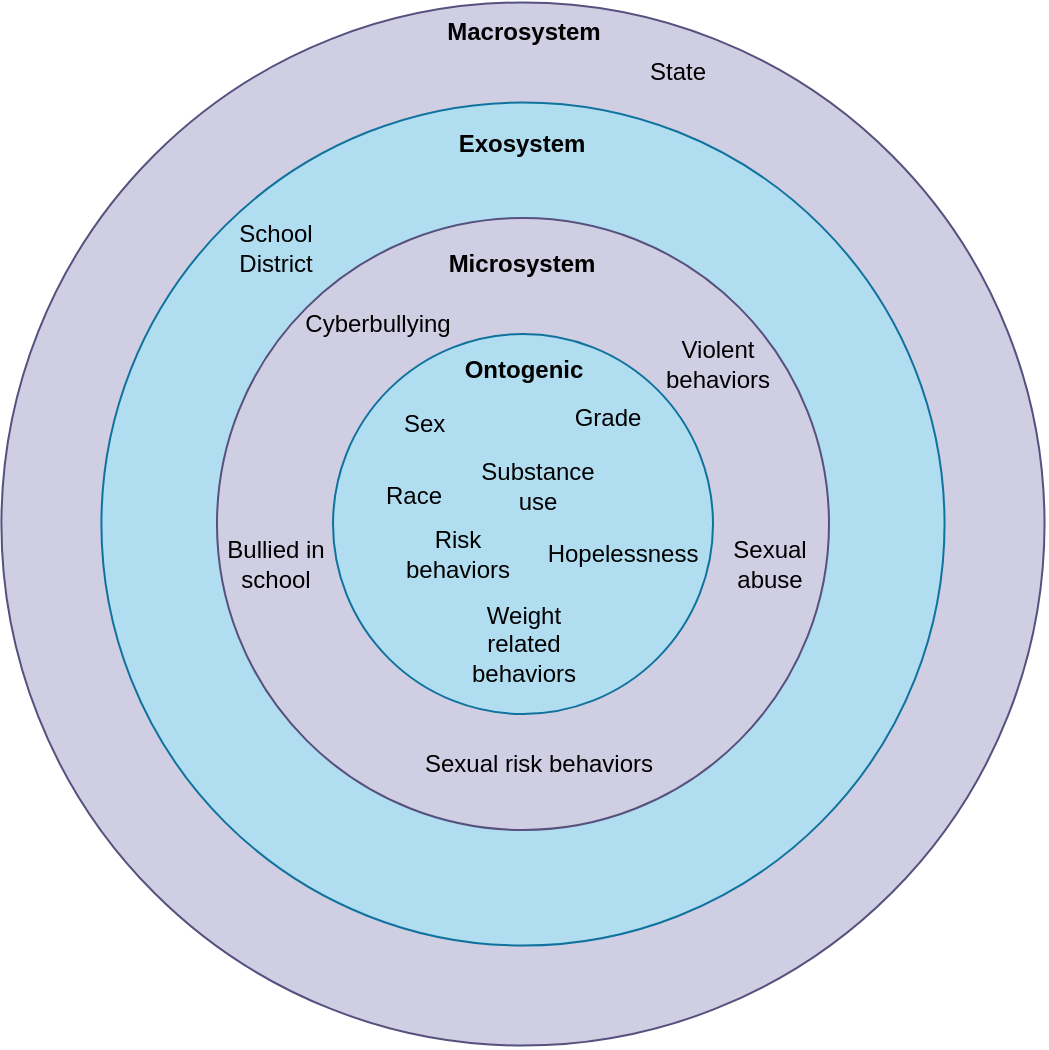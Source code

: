 <mxfile version="20.6.0" type="device"><diagram id="2ToxkUFyzBVlIwA7QDYL" name="Page-1"><mxGraphModel dx="669" dy="589" grid="1" gridSize="10" guides="1" tooltips="1" connect="1" arrows="1" fold="1" page="1" pageScale="1" pageWidth="850" pageHeight="1100" math="0" shadow="0"><root><mxCell id="0"/><mxCell id="1" parent="0"/><mxCell id="Zsg-rukCrZbiukoUONVb-5" value="" style="ellipse;whiteSpace=wrap;html=1;aspect=fixed;fillColor=#d0cee2;strokeColor=#56517e;" vertex="1" parent="1"><mxGeometry x="11.71" y="54.23" width="521.55" height="521.55" as="geometry"/></mxCell><mxCell id="Zsg-rukCrZbiukoUONVb-3" value="" style="ellipse;whiteSpace=wrap;html=1;aspect=fixed;fillColor=#b1ddf0;strokeColor=#10739e;" vertex="1" parent="1"><mxGeometry x="61.71" y="104.22" width="421.56" height="421.56" as="geometry"/></mxCell><mxCell id="Zsg-rukCrZbiukoUONVb-2" value="" style="ellipse;whiteSpace=wrap;html=1;aspect=fixed;fillColor=#d0cee2;strokeColor=#56517e;" vertex="1" parent="1"><mxGeometry x="119.49" y="161.99" width="306.01" height="306.01" as="geometry"/></mxCell><mxCell id="Zsg-rukCrZbiukoUONVb-1" value="" style="ellipse;whiteSpace=wrap;html=1;aspect=fixed;fillColor=#b1ddf0;strokeColor=#10739e;" vertex="1" parent="1"><mxGeometry x="177.5" y="220" width="190" height="190" as="geometry"/></mxCell><mxCell id="Zsg-rukCrZbiukoUONVb-6" value="&lt;b&gt;Ontogenic&lt;/b&gt;" style="text;html=1;strokeColor=none;fillColor=none;align=center;verticalAlign=middle;whiteSpace=wrap;rounded=0;" vertex="1" parent="1"><mxGeometry x="242.5" y="223.13" width="60" height="30" as="geometry"/></mxCell><mxCell id="Zsg-rukCrZbiukoUONVb-7" value="&lt;b&gt;Microsystem&lt;/b&gt;" style="text;html=1;strokeColor=none;fillColor=none;align=center;verticalAlign=middle;whiteSpace=wrap;rounded=0;" vertex="1" parent="1"><mxGeometry x="242.49" y="170" width="60" height="30" as="geometry"/></mxCell><mxCell id="Zsg-rukCrZbiukoUONVb-8" value="&lt;b&gt;Macrosystem&lt;/b&gt;" style="text;html=1;strokeColor=none;fillColor=none;align=center;verticalAlign=middle;whiteSpace=wrap;rounded=0;" vertex="1" parent="1"><mxGeometry x="242.5" y="54.23" width="60" height="30" as="geometry"/></mxCell><mxCell id="Zsg-rukCrZbiukoUONVb-9" value="&lt;b&gt;Exosystem&lt;/b&gt;" style="text;html=1;strokeColor=none;fillColor=none;align=center;verticalAlign=middle;whiteSpace=wrap;rounded=0;" vertex="1" parent="1"><mxGeometry x="242.49" y="110" width="60" height="30" as="geometry"/></mxCell><mxCell id="Zsg-rukCrZbiukoUONVb-10" value="Sex&amp;nbsp;" style="text;html=1;strokeColor=none;fillColor=none;align=center;verticalAlign=middle;whiteSpace=wrap;rounded=0;" vertex="1" parent="1"><mxGeometry x="195" y="250" width="60" height="30" as="geometry"/></mxCell><mxCell id="Zsg-rukCrZbiukoUONVb-11" value="Grade" style="text;html=1;strokeColor=none;fillColor=none;align=center;verticalAlign=middle;whiteSpace=wrap;rounded=0;" vertex="1" parent="1"><mxGeometry x="290" y="253.13" width="50" height="16.87" as="geometry"/></mxCell><mxCell id="Zsg-rukCrZbiukoUONVb-12" value="Race" style="text;html=1;strokeColor=none;fillColor=none;align=center;verticalAlign=middle;whiteSpace=wrap;rounded=0;" vertex="1" parent="1"><mxGeometry x="192.5" y="291.25" width="50" height="20" as="geometry"/></mxCell><mxCell id="Zsg-rukCrZbiukoUONVb-13" value="Hopelessness" style="text;html=1;strokeColor=none;fillColor=none;align=center;verticalAlign=middle;whiteSpace=wrap;rounded=0;" vertex="1" parent="1"><mxGeometry x="295" y="320" width="55" height="20" as="geometry"/></mxCell><mxCell id="Zsg-rukCrZbiukoUONVb-14" value="Substance use" style="text;html=1;strokeColor=none;fillColor=none;align=center;verticalAlign=middle;whiteSpace=wrap;rounded=0;" vertex="1" parent="1"><mxGeometry x="250" y="281.25" width="60" height="30" as="geometry"/></mxCell><mxCell id="Zsg-rukCrZbiukoUONVb-20" value="Risk behaviors" style="text;html=1;strokeColor=none;fillColor=none;align=center;verticalAlign=middle;whiteSpace=wrap;rounded=0;" vertex="1" parent="1"><mxGeometry x="210" y="315" width="60" height="30" as="geometry"/></mxCell><mxCell id="Zsg-rukCrZbiukoUONVb-21" value="Weight related behaviors" style="text;html=1;strokeColor=none;fillColor=none;align=center;verticalAlign=middle;whiteSpace=wrap;rounded=0;" vertex="1" parent="1"><mxGeometry x="242.5" y="360" width="60" height="30" as="geometry"/></mxCell><mxCell id="Zsg-rukCrZbiukoUONVb-25" value="Violent behaviors" style="text;html=1;strokeColor=none;fillColor=none;align=center;verticalAlign=middle;whiteSpace=wrap;rounded=0;rotation=0;" vertex="1" parent="1"><mxGeometry x="340" y="220" width="60" height="30" as="geometry"/></mxCell><mxCell id="Zsg-rukCrZbiukoUONVb-26" value="Sexual risk behaviors" style="text;html=1;align=center;verticalAlign=middle;resizable=0;points=[];autosize=1;strokeColor=none;fillColor=none;" vertex="1" parent="1"><mxGeometry x="210" y="420" width="140" height="30" as="geometry"/></mxCell><mxCell id="Zsg-rukCrZbiukoUONVb-27" value="Sexual abuse" style="text;html=1;strokeColor=none;fillColor=none;align=center;verticalAlign=middle;whiteSpace=wrap;rounded=0;" vertex="1" parent="1"><mxGeometry x="365.5" y="320" width="60" height="30" as="geometry"/></mxCell><mxCell id="Zsg-rukCrZbiukoUONVb-28" value="Bullied in school" style="text;html=1;strokeColor=none;fillColor=none;align=center;verticalAlign=middle;whiteSpace=wrap;rounded=0;" vertex="1" parent="1"><mxGeometry x="119.49" y="320" width="60" height="30" as="geometry"/></mxCell><mxCell id="Zsg-rukCrZbiukoUONVb-29" value="Cyberbullying" style="text;html=1;strokeColor=none;fillColor=none;align=center;verticalAlign=middle;whiteSpace=wrap;rounded=0;rotation=0;" vertex="1" parent="1"><mxGeometry x="170" y="200" width="60" height="30" as="geometry"/></mxCell><mxCell id="Zsg-rukCrZbiukoUONVb-30" value="School District" style="text;html=1;strokeColor=none;fillColor=none;align=center;verticalAlign=middle;whiteSpace=wrap;rounded=0;" vertex="1" parent="1"><mxGeometry x="119" y="162" width="60" height="30" as="geometry"/></mxCell><mxCell id="Zsg-rukCrZbiukoUONVb-31" value="State" style="text;html=1;strokeColor=none;fillColor=none;align=center;verticalAlign=middle;whiteSpace=wrap;rounded=0;" vertex="1" parent="1"><mxGeometry x="320" y="74.22" width="60" height="30" as="geometry"/></mxCell></root></mxGraphModel></diagram></mxfile>